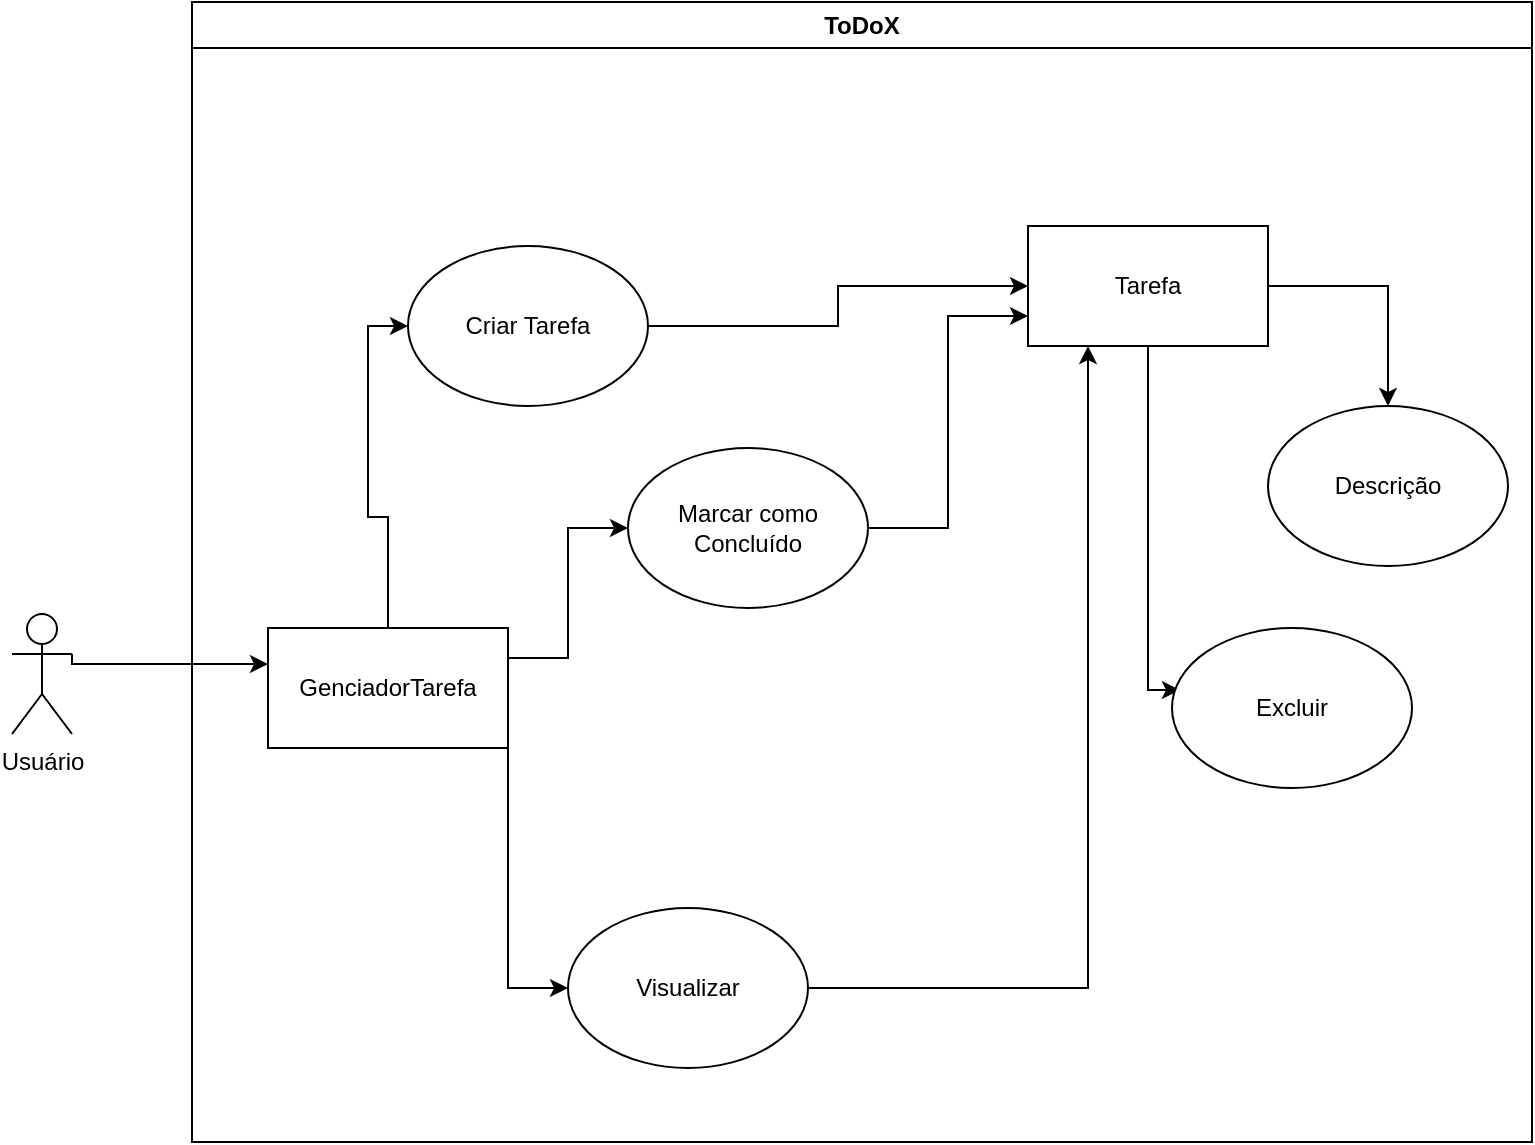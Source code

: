 <mxfile version="21.2.3" type="github">
  <diagram name="Página-1" id="idMO9USAYWU8zrCZhP9L">
    <mxGraphModel dx="806" dy="483" grid="1" gridSize="10" guides="1" tooltips="1" connect="1" arrows="1" fold="1" page="1" pageScale="1" pageWidth="827" pageHeight="1169" math="0" shadow="0">
      <root>
        <mxCell id="0" />
        <mxCell id="1" parent="0" />
        <mxCell id="DPE_iKJ7pz1zd-An-5Wl-20" style="edgeStyle=orthogonalEdgeStyle;rounded=0;orthogonalLoop=1;jettySize=auto;html=1;exitX=1;exitY=0.333;exitDx=0;exitDy=0;exitPerimeter=0;" parent="1" source="DPE_iKJ7pz1zd-An-5Wl-1" target="DPE_iKJ7pz1zd-An-5Wl-5" edge="1">
          <mxGeometry relative="1" as="geometry">
            <Array as="points">
              <mxPoint x="70" y="361" />
            </Array>
          </mxGeometry>
        </mxCell>
        <mxCell id="DPE_iKJ7pz1zd-An-5Wl-1" value="Usuário" style="shape=umlActor;verticalLabelPosition=bottom;verticalAlign=top;html=1;outlineConnect=0;" parent="1" vertex="1">
          <mxGeometry x="40" y="336" width="30" height="60" as="geometry" />
        </mxCell>
        <mxCell id="DPE_iKJ7pz1zd-An-5Wl-4" value="ToDoX" style="swimlane;whiteSpace=wrap;html=1;" parent="1" vertex="1">
          <mxGeometry x="130" y="30" width="670" height="570" as="geometry" />
        </mxCell>
        <mxCell id="DPE_iKJ7pz1zd-An-5Wl-8" style="edgeStyle=orthogonalEdgeStyle;rounded=0;orthogonalLoop=1;jettySize=auto;html=1;exitX=0.5;exitY=0;exitDx=0;exitDy=0;entryX=0;entryY=0.5;entryDx=0;entryDy=0;" parent="DPE_iKJ7pz1zd-An-5Wl-4" source="DPE_iKJ7pz1zd-An-5Wl-5" target="DPE_iKJ7pz1zd-An-5Wl-7" edge="1">
          <mxGeometry relative="1" as="geometry" />
        </mxCell>
        <mxCell id="DPE_iKJ7pz1zd-An-5Wl-16" style="edgeStyle=orthogonalEdgeStyle;rounded=0;orthogonalLoop=1;jettySize=auto;html=1;exitX=1;exitY=1;exitDx=0;exitDy=0;entryX=0;entryY=0.5;entryDx=0;entryDy=0;" parent="DPE_iKJ7pz1zd-An-5Wl-4" source="DPE_iKJ7pz1zd-An-5Wl-5" target="DPE_iKJ7pz1zd-An-5Wl-15" edge="1">
          <mxGeometry relative="1" as="geometry" />
        </mxCell>
        <mxCell id="DPE_iKJ7pz1zd-An-5Wl-19" style="edgeStyle=orthogonalEdgeStyle;rounded=0;orthogonalLoop=1;jettySize=auto;html=1;exitX=1;exitY=0.25;exitDx=0;exitDy=0;entryX=0;entryY=0.5;entryDx=0;entryDy=0;" parent="DPE_iKJ7pz1zd-An-5Wl-4" source="DPE_iKJ7pz1zd-An-5Wl-5" target="DPE_iKJ7pz1zd-An-5Wl-11" edge="1">
          <mxGeometry relative="1" as="geometry" />
        </mxCell>
        <mxCell id="DPE_iKJ7pz1zd-An-5Wl-5" value="GenciadorTarefa" style="rounded=0;whiteSpace=wrap;html=1;" parent="DPE_iKJ7pz1zd-An-5Wl-4" vertex="1">
          <mxGeometry x="38" y="313" width="120" height="60" as="geometry" />
        </mxCell>
        <mxCell id="DPE_iKJ7pz1zd-An-5Wl-10" style="edgeStyle=orthogonalEdgeStyle;rounded=0;orthogonalLoop=1;jettySize=auto;html=1;exitX=1;exitY=0.5;exitDx=0;exitDy=0;entryX=0;entryY=0.5;entryDx=0;entryDy=0;" parent="DPE_iKJ7pz1zd-An-5Wl-4" source="DPE_iKJ7pz1zd-An-5Wl-7" target="DPE_iKJ7pz1zd-An-5Wl-9" edge="1">
          <mxGeometry relative="1" as="geometry" />
        </mxCell>
        <mxCell id="DPE_iKJ7pz1zd-An-5Wl-7" value="Criar Tarefa" style="ellipse;whiteSpace=wrap;html=1;" parent="DPE_iKJ7pz1zd-An-5Wl-4" vertex="1">
          <mxGeometry x="108" y="122" width="120" height="80" as="geometry" />
        </mxCell>
        <mxCell id="DPE_iKJ7pz1zd-An-5Wl-13" style="edgeStyle=orthogonalEdgeStyle;rounded=0;orthogonalLoop=1;jettySize=auto;html=1;exitX=1;exitY=0.5;exitDx=0;exitDy=0;" parent="DPE_iKJ7pz1zd-An-5Wl-4" source="DPE_iKJ7pz1zd-An-5Wl-9" target="DPE_iKJ7pz1zd-An-5Wl-12" edge="1">
          <mxGeometry relative="1" as="geometry" />
        </mxCell>
        <mxCell id="PlXYcpV5JgUeltxJVOf6-2" style="edgeStyle=orthogonalEdgeStyle;rounded=0;orthogonalLoop=1;jettySize=auto;html=1;exitX=0.5;exitY=1;exitDx=0;exitDy=0;entryX=0.033;entryY=0.388;entryDx=0;entryDy=0;entryPerimeter=0;" edge="1" parent="DPE_iKJ7pz1zd-An-5Wl-4" source="DPE_iKJ7pz1zd-An-5Wl-9" target="DPE_iKJ7pz1zd-An-5Wl-14">
          <mxGeometry relative="1" as="geometry">
            <Array as="points">
              <mxPoint x="478" y="344" />
            </Array>
          </mxGeometry>
        </mxCell>
        <mxCell id="DPE_iKJ7pz1zd-An-5Wl-9" value="Tarefa" style="rounded=0;whiteSpace=wrap;html=1;" parent="DPE_iKJ7pz1zd-An-5Wl-4" vertex="1">
          <mxGeometry x="418" y="112" width="120" height="60" as="geometry" />
        </mxCell>
        <mxCell id="DPE_iKJ7pz1zd-An-5Wl-12" value="Descrição" style="ellipse;whiteSpace=wrap;html=1;" parent="DPE_iKJ7pz1zd-An-5Wl-4" vertex="1">
          <mxGeometry x="538" y="202" width="120" height="80" as="geometry" />
        </mxCell>
        <mxCell id="DPE_iKJ7pz1zd-An-5Wl-21" style="edgeStyle=orthogonalEdgeStyle;rounded=0;orthogonalLoop=1;jettySize=auto;html=1;exitX=1;exitY=0.5;exitDx=0;exitDy=0;entryX=0;entryY=0.75;entryDx=0;entryDy=0;" parent="DPE_iKJ7pz1zd-An-5Wl-4" source="DPE_iKJ7pz1zd-An-5Wl-11" target="DPE_iKJ7pz1zd-An-5Wl-9" edge="1">
          <mxGeometry relative="1" as="geometry" />
        </mxCell>
        <mxCell id="DPE_iKJ7pz1zd-An-5Wl-11" value="Marcar como Concluído" style="ellipse;whiteSpace=wrap;html=1;" parent="DPE_iKJ7pz1zd-An-5Wl-4" vertex="1">
          <mxGeometry x="218" y="223" width="120" height="80" as="geometry" />
        </mxCell>
        <mxCell id="DPE_iKJ7pz1zd-An-5Wl-23" style="edgeStyle=orthogonalEdgeStyle;rounded=0;orthogonalLoop=1;jettySize=auto;html=1;exitX=1;exitY=0.5;exitDx=0;exitDy=0;entryX=0.25;entryY=1;entryDx=0;entryDy=0;" parent="DPE_iKJ7pz1zd-An-5Wl-4" source="DPE_iKJ7pz1zd-An-5Wl-15" target="DPE_iKJ7pz1zd-An-5Wl-9" edge="1">
          <mxGeometry relative="1" as="geometry" />
        </mxCell>
        <mxCell id="DPE_iKJ7pz1zd-An-5Wl-15" value="Visualizar" style="ellipse;whiteSpace=wrap;html=1;" parent="DPE_iKJ7pz1zd-An-5Wl-4" vertex="1">
          <mxGeometry x="188" y="453" width="120" height="80" as="geometry" />
        </mxCell>
        <mxCell id="DPE_iKJ7pz1zd-An-5Wl-14" value="Excluir" style="ellipse;whiteSpace=wrap;html=1;" parent="DPE_iKJ7pz1zd-An-5Wl-4" vertex="1">
          <mxGeometry x="490" y="313" width="120" height="80" as="geometry" />
        </mxCell>
      </root>
    </mxGraphModel>
  </diagram>
</mxfile>
